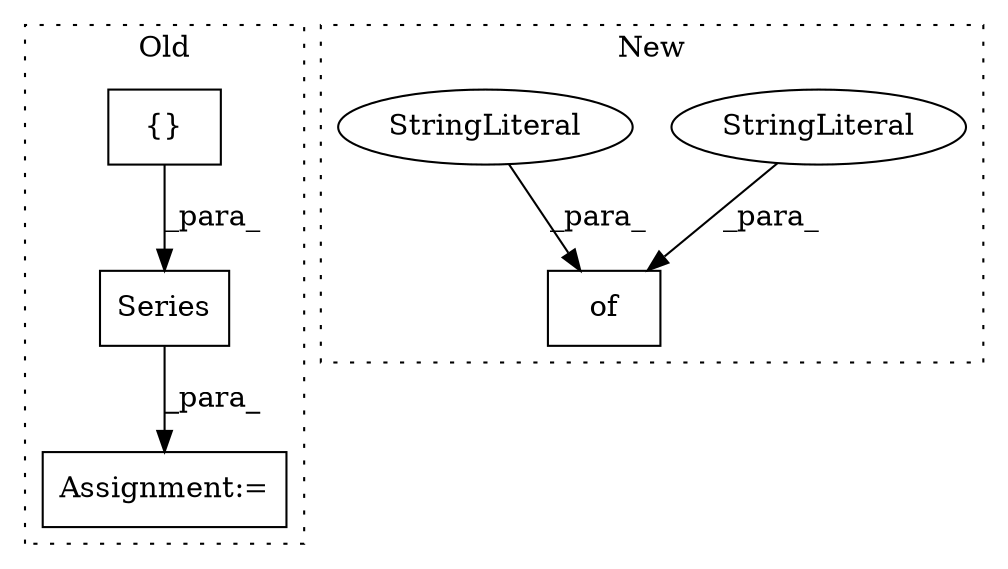 digraph G {
subgraph cluster0 {
1 [label="Series" a="32" s="18864,19021" l="7,1" shape="box"];
4 [label="{}" a="4" s="18895,18947" l="6,2" shape="box"];
6 [label="Assignment:=" a="7" s="18863" l="1" shape="box"];
label = "Old";
style="dotted";
}
subgraph cluster1 {
2 [label="of" a="32" s="18904,18923" l="3,1" shape="box"];
3 [label="StringLiteral" a="45" s="18917" l="6" shape="ellipse"];
5 [label="StringLiteral" a="45" s="18909" l="5" shape="ellipse"];
label = "New";
style="dotted";
}
1 -> 6 [label="_para_"];
3 -> 2 [label="_para_"];
4 -> 1 [label="_para_"];
5 -> 2 [label="_para_"];
}